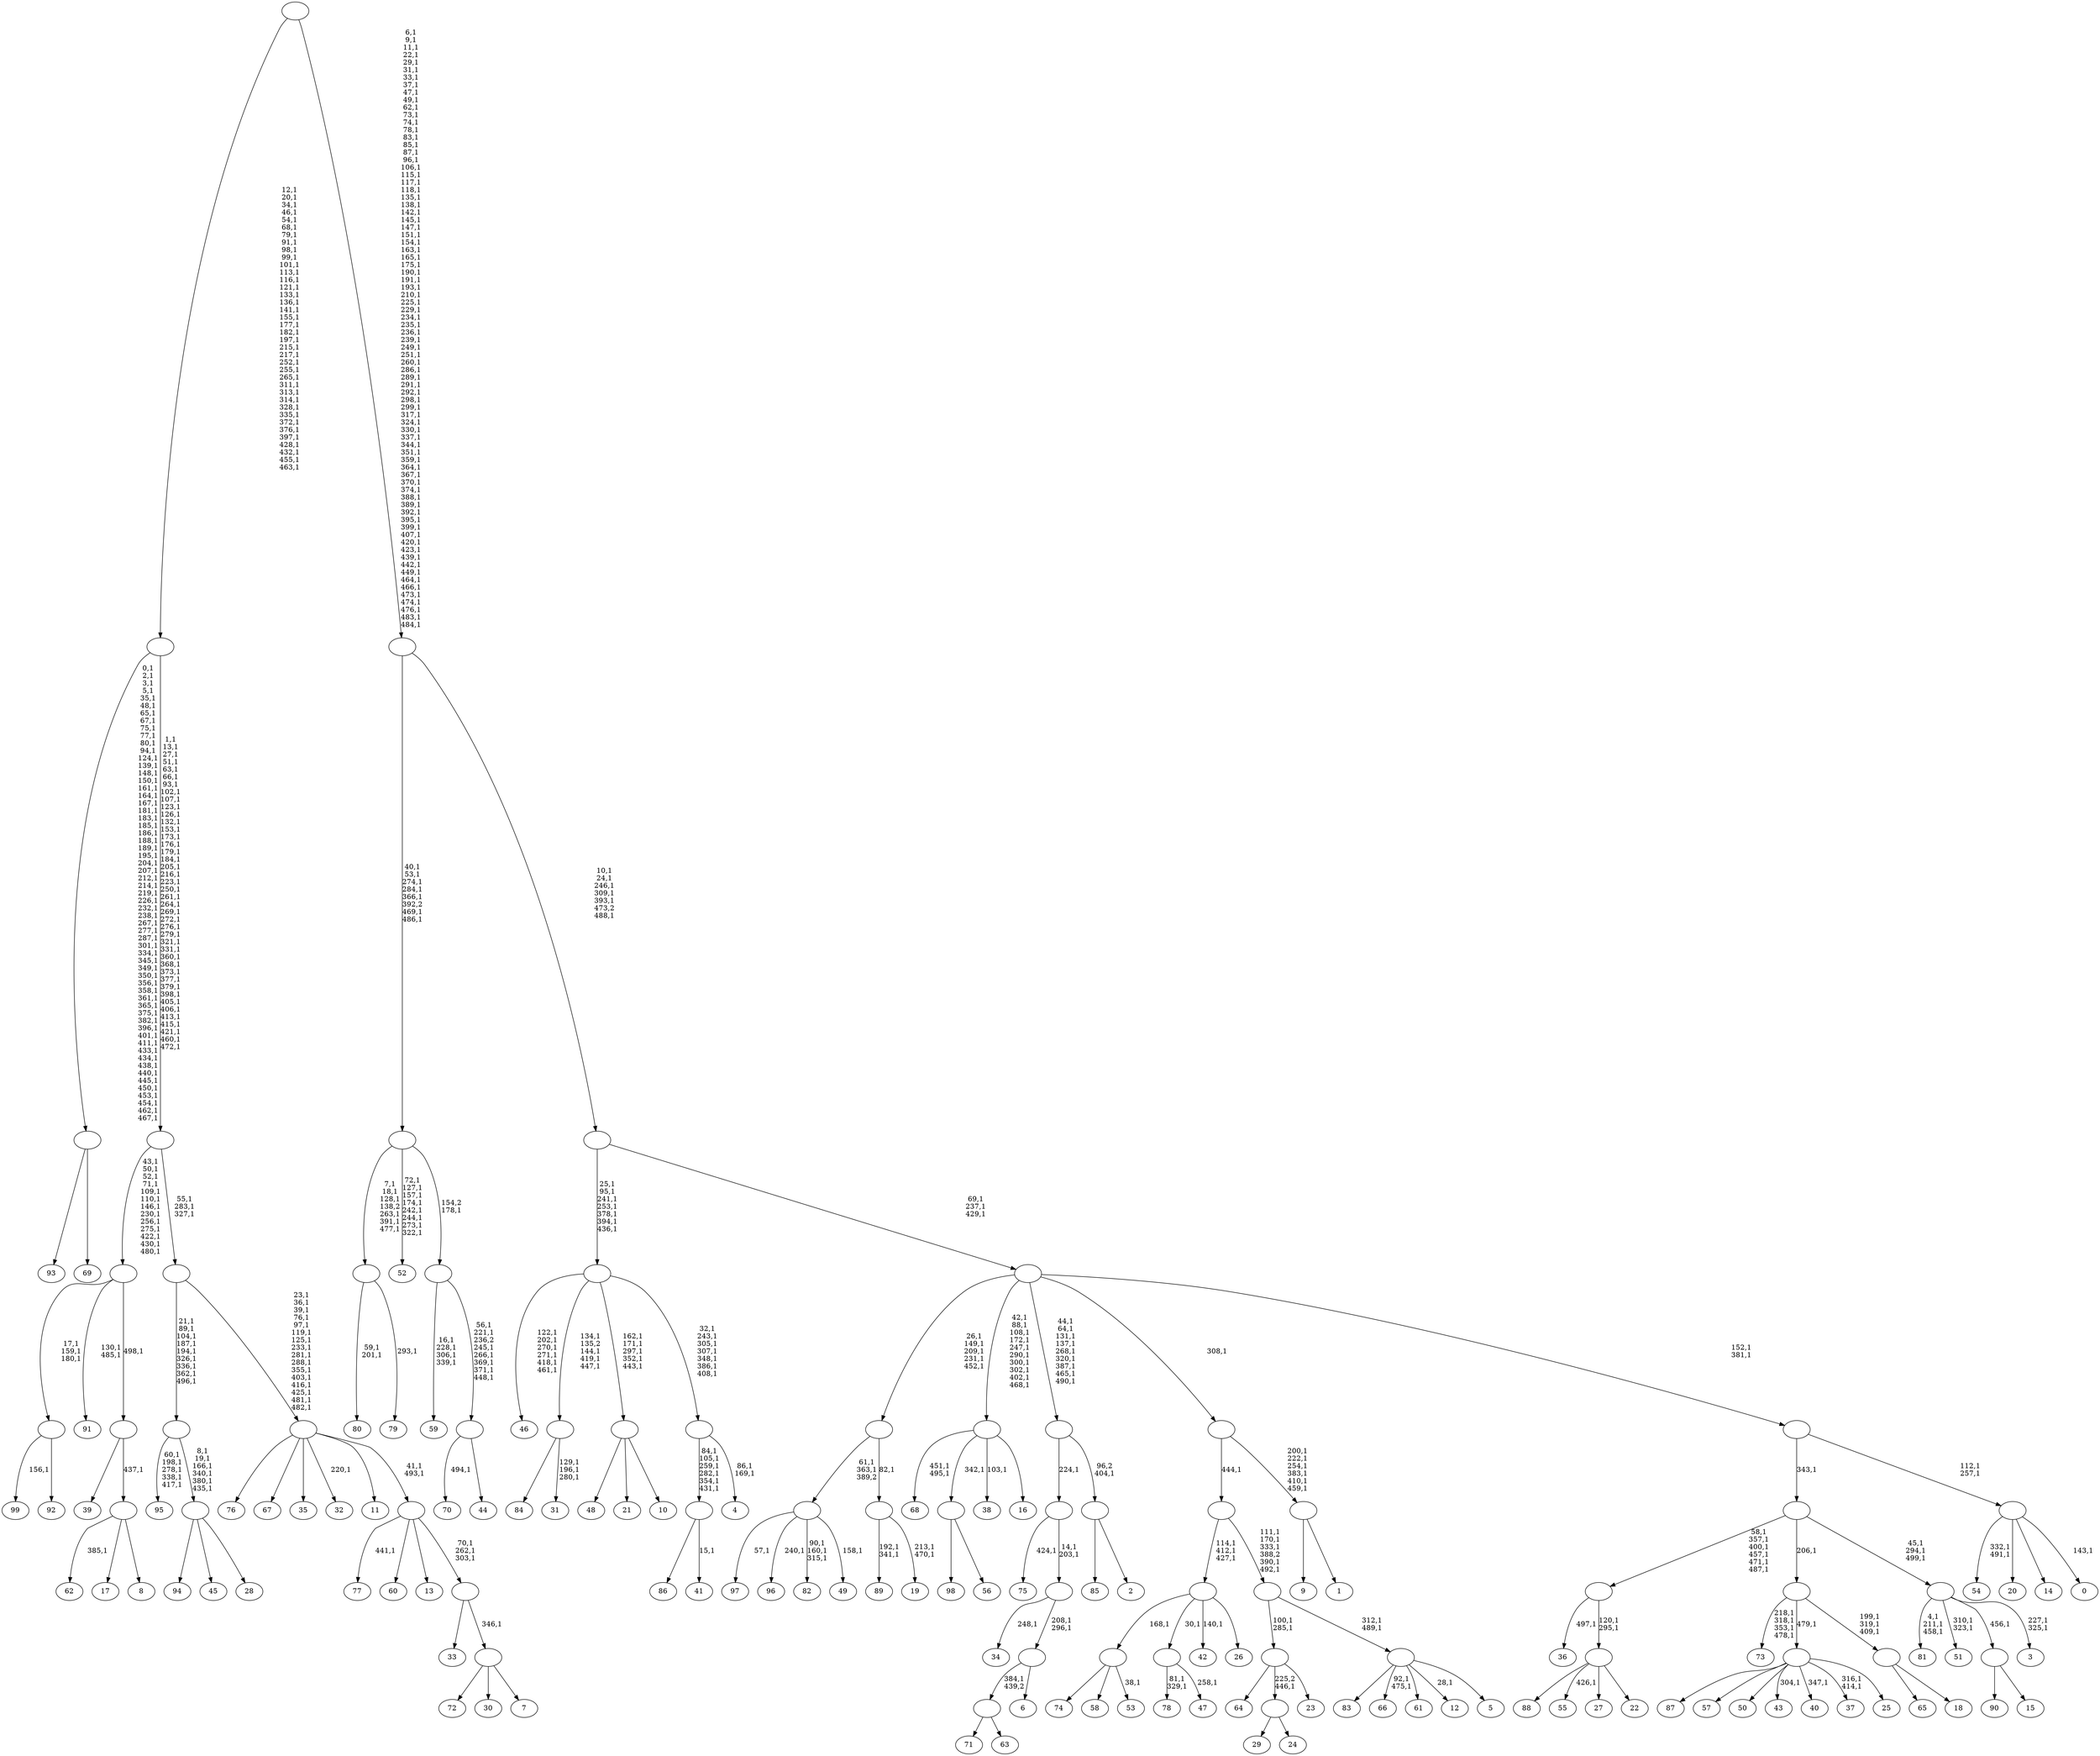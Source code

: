 digraph T {
	600 [label="99"]
	598 [label="98"]
	597 [label="97"]
	595 [label="96"]
	593 [label="95"]
	587 [label="94"]
	586 [label="93"]
	585 [label="92"]
	584 [label=""]
	581 [label="91"]
	578 [label="90"]
	577 [label="89"]
	574 [label="88"]
	573 [label="87"]
	572 [label="86"]
	571 [label="85"]
	570 [label="84"]
	569 [label="83"]
	568 [label="82"]
	564 [label="81"]
	560 [label="80"]
	557 [label="79"]
	555 [label=""]
	549 [label="78"]
	546 [label="77"]
	544 [label="76"]
	543 [label="75"]
	541 [label="74"]
	540 [label="73"]
	535 [label="72"]
	534 [label="71"]
	533 [label="70"]
	531 [label="69"]
	530 [label=""]
	469 [label="68"]
	466 [label="67"]
	465 [label="66"]
	462 [label="65"]
	461 [label="64"]
	460 [label="63"]
	459 [label=""]
	458 [label="62"]
	456 [label="61"]
	455 [label="60"]
	454 [label="59"]
	449 [label="58"]
	448 [label="57"]
	447 [label="56"]
	446 [label=""]
	445 [label="55"]
	443 [label="54"]
	440 [label="53"]
	438 [label=""]
	437 [label="52"]
	428 [label="51"]
	425 [label="50"]
	424 [label="49"]
	422 [label=""]
	420 [label="48"]
	419 [label="47"]
	417 [label=""]
	416 [label="46"]
	409 [label="45"]
	408 [label="44"]
	407 [label=""]
	400 [label=""]
	399 [label=""]
	392 [label="43"]
	390 [label="42"]
	388 [label="41"]
	386 [label=""]
	380 [label="40"]
	378 [label="39"]
	377 [label="38"]
	375 [label="37"]
	372 [label="36"]
	370 [label="35"]
	369 [label="34"]
	367 [label="33"]
	366 [label="32"]
	364 [label="31"]
	360 [label=""]
	356 [label="30"]
	355 [label="29"]
	354 [label="28"]
	353 [label=""]
	347 [label=""]
	338 [label="27"]
	337 [label="26"]
	336 [label=""]
	333 [label="25"]
	332 [label=""]
	331 [label="24"]
	330 [label=""]
	329 [label="23"]
	328 [label=""]
	326 [label="22"]
	325 [label=""]
	323 [label=""]
	317 [label="21"]
	316 [label="20"]
	315 [label="19"]
	312 [label=""]
	311 [label=""]
	306 [label="18"]
	305 [label=""]
	302 [label=""]
	301 [label="17"]
	300 [label="16"]
	299 [label=""]
	289 [label="15"]
	288 [label=""]
	287 [label="14"]
	286 [label="13"]
	285 [label="12"]
	283 [label="11"]
	282 [label="10"]
	281 [label=""]
	276 [label="9"]
	275 [label="8"]
	274 [label=""]
	273 [label=""]
	272 [label=""]
	259 [label="7"]
	258 [label=""]
	257 [label=""]
	254 [label=""]
	252 [label=""]
	236 [label=""]
	233 [label=""]
	191 [label=""]
	153 [label="6"]
	152 [label=""]
	150 [label=""]
	148 [label=""]
	147 [label="5"]
	146 [label=""]
	144 [label=""]
	139 [label=""]
	138 [label="4"]
	135 [label=""]
	128 [label=""]
	121 [label="3"]
	118 [label=""]
	115 [label=""]
	114 [label="2"]
	113 [label=""]
	112 [label=""]
	103 [label="1"]
	102 [label=""]
	96 [label=""]
	95 [label="0"]
	93 [label=""]
	91 [label=""]
	89 [label=""]
	86 [label=""]
	80 [label=""]
	0 [label=""]
	584 -> 600 [label="156,1"]
	584 -> 585 [label=""]
	555 -> 557 [label="293,1"]
	555 -> 560 [label="59,1\n201,1"]
	530 -> 586 [label=""]
	530 -> 531 [label=""]
	459 -> 534 [label=""]
	459 -> 460 [label=""]
	446 -> 598 [label=""]
	446 -> 447 [label=""]
	438 -> 440 [label="38,1"]
	438 -> 541 [label=""]
	438 -> 449 [label=""]
	422 -> 424 [label="158,1"]
	422 -> 568 [label="90,1\n160,1\n315,1"]
	422 -> 595 [label="240,1"]
	422 -> 597 [label="57,1"]
	417 -> 419 [label="258,1"]
	417 -> 549 [label="81,1\n329,1"]
	407 -> 533 [label="494,1"]
	407 -> 408 [label=""]
	400 -> 407 [label="56,1\n221,1\n236,2\n245,1\n266,1\n369,1\n371,1\n448,1"]
	400 -> 454 [label="16,1\n228,1\n306,1\n339,1"]
	399 -> 437 [label="72,1\n127,1\n157,1\n174,1\n242,1\n244,1\n273,1\n322,1"]
	399 -> 555 [label="7,1\n18,1\n128,1\n138,2\n263,1\n391,1\n477,1"]
	399 -> 400 [label="154,2\n178,1"]
	386 -> 388 [label="15,1"]
	386 -> 572 [label=""]
	360 -> 364 [label="129,1\n196,1\n280,1"]
	360 -> 570 [label=""]
	353 -> 587 [label=""]
	353 -> 409 [label=""]
	353 -> 354 [label=""]
	347 -> 353 [label="8,1\n19,1\n166,1\n340,1\n380,1\n435,1"]
	347 -> 593 [label="60,1\n198,1\n278,1\n338,1\n417,1"]
	336 -> 390 [label="140,1"]
	336 -> 438 [label="168,1"]
	336 -> 417 [label="30,1"]
	336 -> 337 [label=""]
	332 -> 375 [label="316,1\n414,1"]
	332 -> 380 [label="347,1"]
	332 -> 392 [label="304,1"]
	332 -> 573 [label=""]
	332 -> 448 [label=""]
	332 -> 425 [label=""]
	332 -> 333 [label=""]
	330 -> 355 [label=""]
	330 -> 331 [label=""]
	328 -> 461 [label=""]
	328 -> 330 [label="225,2\n446,1"]
	328 -> 329 [label=""]
	325 -> 445 [label="426,1"]
	325 -> 574 [label=""]
	325 -> 338 [label=""]
	325 -> 326 [label=""]
	323 -> 325 [label="120,1\n295,1"]
	323 -> 372 [label="497,1"]
	312 -> 315 [label="213,1\n470,1"]
	312 -> 577 [label="192,1\n341,1"]
	311 -> 422 [label="61,1\n363,1\n389,2"]
	311 -> 312 [label="82,1"]
	305 -> 462 [label=""]
	305 -> 306 [label=""]
	302 -> 305 [label="199,1\n319,1\n409,1"]
	302 -> 540 [label="218,1\n318,1\n353,1\n478,1"]
	302 -> 332 [label="479,1"]
	299 -> 377 [label="103,1"]
	299 -> 469 [label="451,1\n495,1"]
	299 -> 446 [label="342,1"]
	299 -> 300 [label=""]
	288 -> 578 [label=""]
	288 -> 289 [label=""]
	281 -> 420 [label=""]
	281 -> 317 [label=""]
	281 -> 282 [label=""]
	274 -> 458 [label="385,1"]
	274 -> 301 [label=""]
	274 -> 275 [label=""]
	273 -> 378 [label=""]
	273 -> 274 [label="437,1"]
	272 -> 581 [label="130,1\n485,1"]
	272 -> 584 [label="17,1\n159,1\n180,1"]
	272 -> 273 [label="498,1"]
	258 -> 535 [label=""]
	258 -> 356 [label=""]
	258 -> 259 [label=""]
	257 -> 367 [label=""]
	257 -> 258 [label="346,1"]
	254 -> 257 [label="70,1\n262,1\n303,1"]
	254 -> 546 [label="441,1"]
	254 -> 455 [label=""]
	254 -> 286 [label=""]
	252 -> 254 [label="41,1\n493,1"]
	252 -> 366 [label="220,1"]
	252 -> 544 [label=""]
	252 -> 466 [label=""]
	252 -> 370 [label=""]
	252 -> 283 [label=""]
	236 -> 252 [label="23,1\n36,1\n39,1\n76,1\n97,1\n119,1\n125,1\n233,1\n281,1\n288,1\n355,1\n403,1\n416,1\n425,1\n481,1\n482,1"]
	236 -> 347 [label="21,1\n89,1\n104,1\n187,1\n194,1\n326,1\n336,1\n362,1\n496,1"]
	233 -> 236 [label="55,1\n283,1\n327,1"]
	233 -> 272 [label="43,1\n50,1\n52,1\n71,1\n109,1\n110,1\n146,1\n230,1\n256,1\n275,1\n422,1\n430,1\n480,1"]
	191 -> 233 [label="1,1\n13,1\n27,1\n51,1\n63,1\n66,1\n93,1\n102,1\n107,1\n123,1\n126,1\n132,1\n153,1\n173,1\n176,1\n179,1\n184,1\n205,1\n216,1\n223,1\n250,1\n261,1\n264,1\n269,1\n272,1\n276,1\n279,1\n321,1\n331,1\n360,1\n368,1\n373,1\n377,1\n379,1\n398,1\n405,1\n406,1\n413,1\n415,1\n421,1\n460,1\n472,1"]
	191 -> 530 [label="0,1\n2,1\n3,1\n5,1\n35,1\n48,1\n65,1\n67,1\n75,1\n77,1\n80,1\n94,1\n124,1\n139,1\n148,1\n150,1\n161,1\n164,1\n167,1\n181,1\n183,1\n185,1\n186,1\n188,1\n189,1\n195,1\n204,1\n207,1\n212,1\n214,1\n219,1\n226,1\n232,1\n238,1\n267,1\n277,1\n287,1\n301,1\n334,1\n345,1\n349,1\n350,1\n356,1\n358,1\n361,1\n365,1\n375,1\n382,1\n396,1\n401,1\n411,1\n433,1\n434,1\n438,1\n440,1\n445,1\n450,1\n453,1\n454,1\n462,1\n467,1"]
	152 -> 459 [label="384,1\n439,2"]
	152 -> 153 [label=""]
	150 -> 152 [label="208,1\n296,1"]
	150 -> 369 [label="248,1"]
	148 -> 150 [label="14,1\n203,1"]
	148 -> 543 [label="424,1"]
	146 -> 285 [label="28,1"]
	146 -> 465 [label="92,1\n475,1"]
	146 -> 569 [label=""]
	146 -> 456 [label=""]
	146 -> 147 [label=""]
	144 -> 146 [label="312,1\n489,1"]
	144 -> 328 [label="100,1\n285,1"]
	139 -> 144 [label="111,1\n170,1\n333,1\n388,2\n390,1\n492,1"]
	139 -> 336 [label="114,1\n412,1\n427,1"]
	135 -> 138 [label="86,1\n169,1"]
	135 -> 386 [label="84,1\n105,1\n259,1\n282,1\n354,1\n431,1"]
	128 -> 135 [label="32,1\n243,1\n305,1\n307,1\n348,1\n386,1\n408,1"]
	128 -> 281 [label="162,1\n171,1\n297,1\n352,1\n443,1"]
	128 -> 360 [label="134,1\n135,2\n144,1\n419,1\n447,1"]
	128 -> 416 [label="122,1\n202,1\n270,1\n271,1\n418,1\n461,1"]
	118 -> 121 [label="227,1\n325,1"]
	118 -> 428 [label="310,1\n323,1"]
	118 -> 564 [label="4,1\n211,1\n458,1"]
	118 -> 288 [label="456,1"]
	115 -> 118 [label="45,1\n294,1\n499,1"]
	115 -> 323 [label="58,1\n357,1\n400,1\n457,1\n471,1\n487,1"]
	115 -> 302 [label="206,1"]
	113 -> 571 [label=""]
	113 -> 114 [label=""]
	112 -> 148 [label="224,1"]
	112 -> 113 [label="96,2\n404,1"]
	102 -> 276 [label=""]
	102 -> 103 [label=""]
	96 -> 102 [label="200,1\n222,1\n254,1\n383,1\n410,1\n459,1"]
	96 -> 139 [label="444,1"]
	93 -> 95 [label="143,1"]
	93 -> 443 [label="332,1\n491,1"]
	93 -> 316 [label=""]
	93 -> 287 [label=""]
	91 -> 93 [label="112,1\n257,1"]
	91 -> 115 [label="343,1"]
	89 -> 91 [label="152,1\n381,1"]
	89 -> 112 [label="44,1\n64,1\n131,1\n137,1\n268,1\n320,1\n387,1\n465,1\n490,1"]
	89 -> 299 [label="42,1\n88,1\n108,1\n172,1\n247,1\n290,1\n300,1\n302,1\n402,1\n468,1"]
	89 -> 311 [label="26,1\n149,1\n209,1\n231,1\n452,1"]
	89 -> 96 [label="308,1"]
	86 -> 89 [label="69,1\n237,1\n429,1"]
	86 -> 128 [label="25,1\n95,1\n241,1\n253,1\n378,1\n394,1\n436,1"]
	80 -> 86 [label="10,1\n24,1\n246,1\n309,1\n393,1\n473,2\n488,1"]
	80 -> 399 [label="40,1\n53,1\n274,1\n284,1\n366,1\n392,2\n469,1\n486,1"]
	0 -> 80 [label="6,1\n9,1\n11,1\n22,1\n29,1\n31,1\n33,1\n37,1\n47,1\n49,1\n62,1\n73,1\n74,1\n78,1\n83,1\n85,1\n87,1\n96,1\n106,1\n115,1\n117,1\n118,1\n135,1\n138,1\n142,1\n145,1\n147,1\n151,1\n154,1\n163,1\n165,1\n175,1\n190,1\n191,1\n193,1\n210,1\n225,1\n229,1\n234,1\n235,1\n236,1\n239,1\n249,1\n251,1\n260,1\n286,1\n289,1\n291,1\n292,1\n298,1\n299,1\n317,1\n324,1\n330,1\n337,1\n344,1\n351,1\n359,1\n364,1\n367,1\n370,1\n374,1\n388,1\n389,1\n392,1\n395,1\n399,1\n407,1\n420,1\n423,1\n439,1\n442,1\n449,1\n464,1\n466,1\n473,1\n474,1\n476,1\n483,1\n484,1"]
	0 -> 191 [label="12,1\n20,1\n34,1\n46,1\n54,1\n68,1\n79,1\n91,1\n98,1\n99,1\n101,1\n113,1\n116,1\n121,1\n133,1\n136,1\n141,1\n155,1\n177,1\n182,1\n197,1\n215,1\n217,1\n252,1\n255,1\n265,1\n311,1\n313,1\n314,1\n328,1\n335,1\n372,1\n376,1\n397,1\n428,1\n432,1\n455,1\n463,1"]
}
